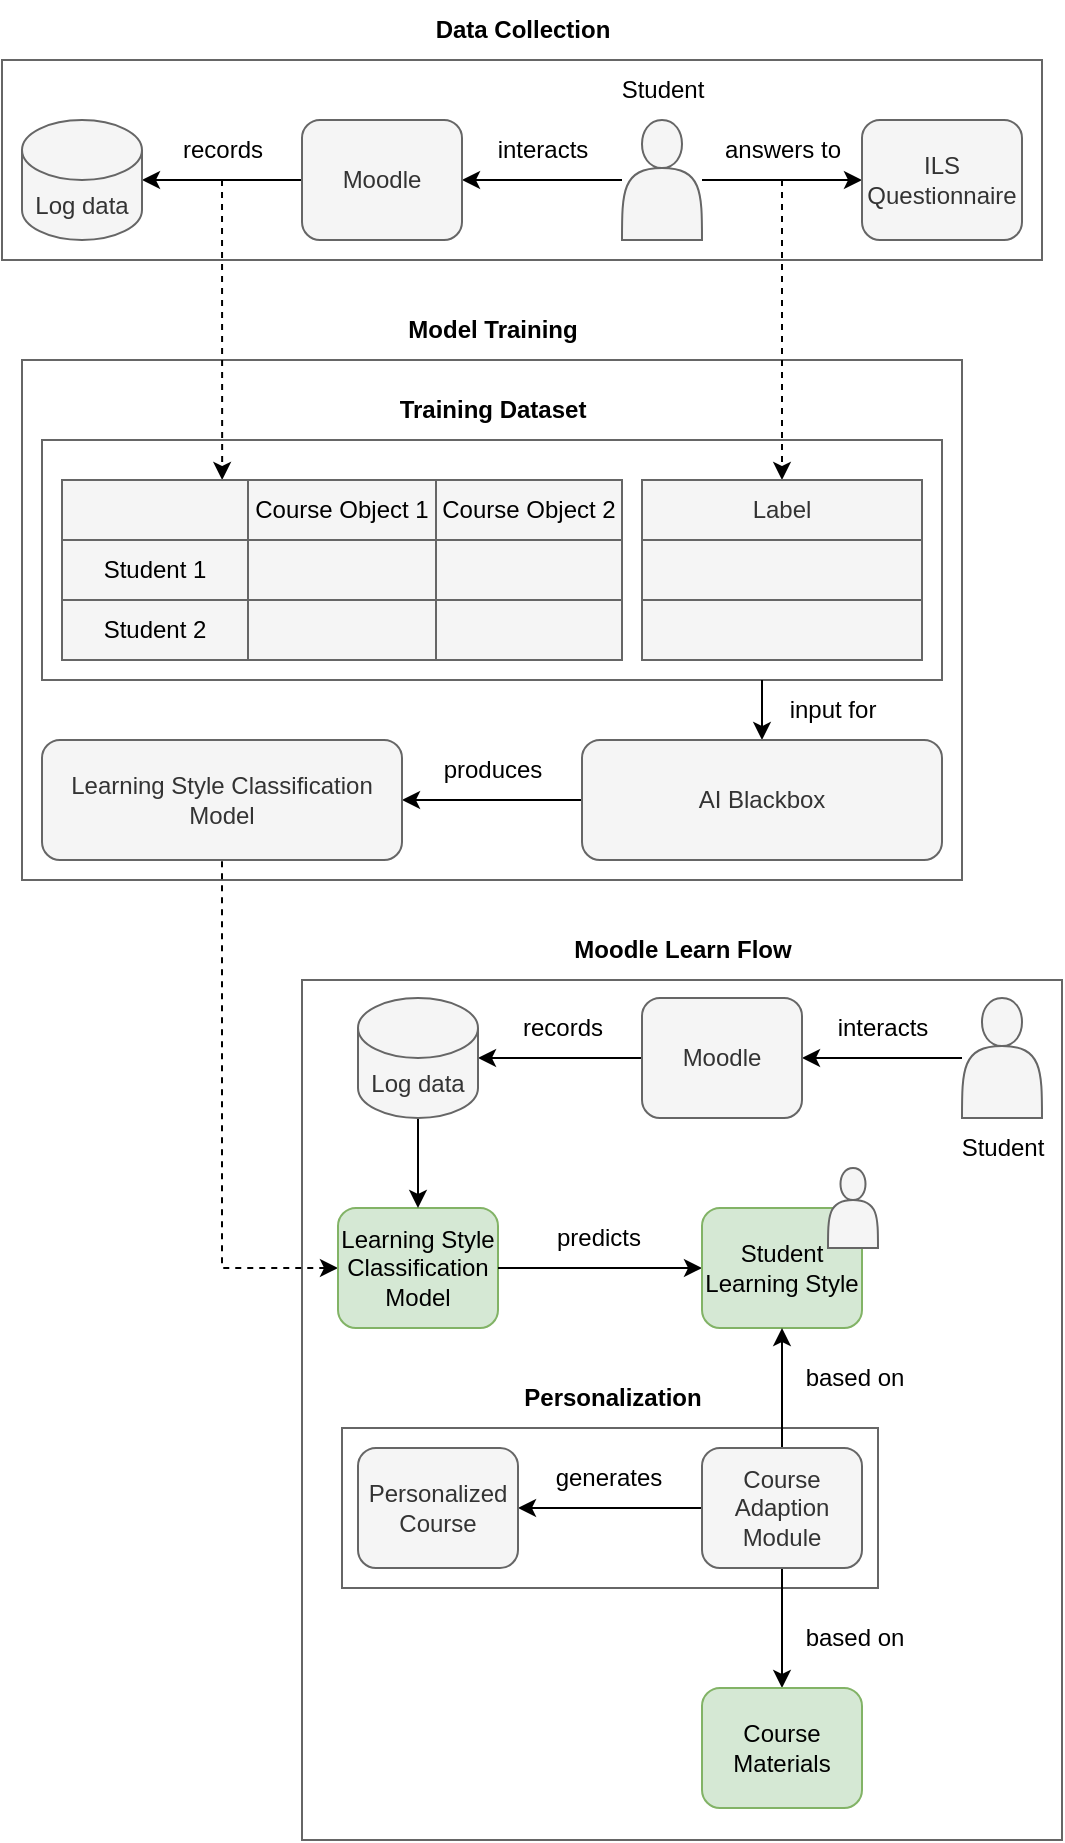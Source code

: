 <mxfile>
    <diagram id="jStrk4zjc1xuaYuLj12R" name="Page-1">
        <mxGraphModel dx="1259" dy="969" grid="0" gridSize="10" guides="1" tooltips="1" connect="1" arrows="1" fold="1" page="1" pageScale="1" pageWidth="827" pageHeight="1169" math="0" shadow="0">
            <root>
                <mxCell id="0"/>
                <mxCell id="1" parent="0"/>
                <mxCell id="108" value="" style="rounded=0;whiteSpace=wrap;html=1;fillColor=none;fontColor=#333333;strokeColor=#666666;" parent="1" vertex="1">
                    <mxGeometry x="240" y="580" width="380" height="430" as="geometry"/>
                </mxCell>
                <mxCell id="82" value="" style="rounded=0;whiteSpace=wrap;html=1;fillColor=none;fontColor=#333333;strokeColor=#666666;" parent="1" vertex="1">
                    <mxGeometry x="260" y="804" width="268" height="80" as="geometry"/>
                </mxCell>
                <mxCell id="64" value="" style="rounded=0;whiteSpace=wrap;html=1;fillColor=none;fontColor=#333333;strokeColor=#666666;" parent="1" vertex="1">
                    <mxGeometry x="100" y="270" width="470" height="260" as="geometry"/>
                </mxCell>
                <mxCell id="51" value="" style="rounded=0;whiteSpace=wrap;html=1;fillColor=none;fontColor=#333333;strokeColor=#666666;" parent="1" vertex="1">
                    <mxGeometry x="90" y="120" width="520" height="100" as="geometry"/>
                </mxCell>
                <mxCell id="50" value="" style="rounded=0;whiteSpace=wrap;html=1;fillColor=none;fontColor=#333333;strokeColor=#666666;" parent="1" vertex="1">
                    <mxGeometry x="110" y="310" width="450" height="120" as="geometry"/>
                </mxCell>
                <mxCell id="9" style="edgeStyle=none;html=1;entryX=0;entryY=0.5;entryDx=0;entryDy=0;" parent="1" source="2" target="4" edge="1">
                    <mxGeometry relative="1" as="geometry"/>
                </mxCell>
                <mxCell id="11" style="edgeStyle=none;html=1;entryX=1;entryY=0.5;entryDx=0;entryDy=0;" parent="1" source="2" target="8" edge="1">
                    <mxGeometry relative="1" as="geometry"/>
                </mxCell>
                <mxCell id="2" value="" style="shape=actor;whiteSpace=wrap;html=1;fillColor=#f5f5f5;fontColor=#333333;strokeColor=#666666;" parent="1" vertex="1">
                    <mxGeometry x="400" y="150" width="40" height="60" as="geometry"/>
                </mxCell>
                <mxCell id="3" value="Student" style="text;html=1;align=center;verticalAlign=middle;resizable=0;points=[];autosize=1;strokeColor=none;fillColor=none;" parent="1" vertex="1">
                    <mxGeometry x="390" y="120" width="60" height="30" as="geometry"/>
                </mxCell>
                <mxCell id="4" value="ILS Questionnaire" style="rounded=1;whiteSpace=wrap;html=1;fillColor=#f5f5f5;fontColor=#333333;strokeColor=#666666;" parent="1" vertex="1">
                    <mxGeometry x="520" y="150" width="80" height="60" as="geometry"/>
                </mxCell>
                <mxCell id="48" style="edgeStyle=none;html=1;entryX=0.5;entryY=0;entryDx=0;entryDy=0;dashed=1;" parent="1" source="7" target="44" edge="1">
                    <mxGeometry relative="1" as="geometry"/>
                </mxCell>
                <mxCell id="7" value="answers to" style="text;html=1;align=center;verticalAlign=middle;resizable=0;points=[];autosize=1;strokeColor=none;fillColor=none;" parent="1" vertex="1">
                    <mxGeometry x="440" y="150" width="80" height="30" as="geometry"/>
                </mxCell>
                <mxCell id="14" style="edgeStyle=none;html=1;entryX=1;entryY=0.5;entryDx=0;entryDy=0;entryPerimeter=0;" parent="1" source="8" target="13" edge="1">
                    <mxGeometry relative="1" as="geometry"/>
                </mxCell>
                <mxCell id="8" value="Moodle" style="rounded=1;whiteSpace=wrap;html=1;fillColor=#f5f5f5;fontColor=#333333;strokeColor=#666666;" parent="1" vertex="1">
                    <mxGeometry x="240" y="150" width="80" height="60" as="geometry"/>
                </mxCell>
                <mxCell id="12" value="interacts" style="text;html=1;align=center;verticalAlign=middle;resizable=0;points=[];autosize=1;strokeColor=none;fillColor=none;" parent="1" vertex="1">
                    <mxGeometry x="325" y="150" width="70" height="30" as="geometry"/>
                </mxCell>
                <mxCell id="13" value="Log data" style="shape=cylinder3;whiteSpace=wrap;html=1;boundedLbl=1;backgroundOutline=1;size=15;fillColor=#f5f5f5;fontColor=#333333;strokeColor=#666666;" parent="1" vertex="1">
                    <mxGeometry x="100" y="150" width="60" height="60" as="geometry"/>
                </mxCell>
                <mxCell id="29" style="edgeStyle=none;html=1;dashed=1;entryX=0.286;entryY=0;entryDx=0;entryDy=0;entryPerimeter=0;" parent="1" source="15" target="17" edge="1">
                    <mxGeometry relative="1" as="geometry"/>
                </mxCell>
                <mxCell id="15" value="records" style="text;html=1;align=center;verticalAlign=middle;resizable=0;points=[];autosize=1;strokeColor=none;fillColor=none;" parent="1" vertex="1">
                    <mxGeometry x="170" y="150" width="60" height="30" as="geometry"/>
                </mxCell>
                <mxCell id="16" value="" style="shape=table;html=1;whiteSpace=wrap;startSize=0;container=1;collapsible=0;childLayout=tableLayout;fillColor=#f5f5f5;fontColor=#333333;strokeColor=#666666;" parent="1" vertex="1">
                    <mxGeometry x="120" y="330" width="280" height="90" as="geometry"/>
                </mxCell>
                <mxCell id="17" value="" style="shape=tableRow;horizontal=0;startSize=0;swimlaneHead=0;swimlaneBody=0;top=0;left=0;bottom=0;right=0;collapsible=0;dropTarget=0;fillColor=none;points=[[0,0.5],[1,0.5]];portConstraint=eastwest;" parent="16" vertex="1">
                    <mxGeometry width="280" height="30" as="geometry"/>
                </mxCell>
                <mxCell id="18" value="" style="shape=partialRectangle;html=1;whiteSpace=wrap;connectable=0;fillColor=none;top=0;left=0;bottom=0;right=0;overflow=hidden;" parent="17" vertex="1">
                    <mxGeometry width="93" height="30" as="geometry">
                        <mxRectangle width="93" height="30" as="alternateBounds"/>
                    </mxGeometry>
                </mxCell>
                <mxCell id="19" value="&lt;font color=&quot;#000000&quot;&gt;Course Object 1&lt;/font&gt;" style="shape=partialRectangle;html=1;whiteSpace=wrap;connectable=0;fillColor=none;top=0;left=0;bottom=0;right=0;overflow=hidden;" parent="17" vertex="1">
                    <mxGeometry x="93" width="94" height="30" as="geometry">
                        <mxRectangle width="94" height="30" as="alternateBounds"/>
                    </mxGeometry>
                </mxCell>
                <mxCell id="20" value="&lt;font color=&quot;#000000&quot;&gt;Course Object 2&lt;/font&gt;" style="shape=partialRectangle;html=1;whiteSpace=wrap;connectable=0;fillColor=none;top=0;left=0;bottom=0;right=0;overflow=hidden;" parent="17" vertex="1">
                    <mxGeometry x="187" width="93" height="30" as="geometry">
                        <mxRectangle width="93" height="30" as="alternateBounds"/>
                    </mxGeometry>
                </mxCell>
                <mxCell id="21" value="" style="shape=tableRow;horizontal=0;startSize=0;swimlaneHead=0;swimlaneBody=0;top=0;left=0;bottom=0;right=0;collapsible=0;dropTarget=0;fillColor=none;points=[[0,0.5],[1,0.5]];portConstraint=eastwest;" parent="16" vertex="1">
                    <mxGeometry y="30" width="280" height="30" as="geometry"/>
                </mxCell>
                <mxCell id="22" value="&lt;font color=&quot;#000000&quot;&gt;Student 1&lt;/font&gt;" style="shape=partialRectangle;html=1;whiteSpace=wrap;connectable=0;fillColor=none;top=0;left=0;bottom=0;right=0;overflow=hidden;" parent="21" vertex="1">
                    <mxGeometry width="93" height="30" as="geometry">
                        <mxRectangle width="93" height="30" as="alternateBounds"/>
                    </mxGeometry>
                </mxCell>
                <mxCell id="23" value="" style="shape=partialRectangle;html=1;whiteSpace=wrap;connectable=0;fillColor=none;top=0;left=0;bottom=0;right=0;overflow=hidden;" parent="21" vertex="1">
                    <mxGeometry x="93" width="94" height="30" as="geometry">
                        <mxRectangle width="94" height="30" as="alternateBounds"/>
                    </mxGeometry>
                </mxCell>
                <mxCell id="24" value="" style="shape=partialRectangle;html=1;whiteSpace=wrap;connectable=0;fillColor=none;top=0;left=0;bottom=0;right=0;overflow=hidden;" parent="21" vertex="1">
                    <mxGeometry x="187" width="93" height="30" as="geometry">
                        <mxRectangle width="93" height="30" as="alternateBounds"/>
                    </mxGeometry>
                </mxCell>
                <mxCell id="25" value="" style="shape=tableRow;horizontal=0;startSize=0;swimlaneHead=0;swimlaneBody=0;top=0;left=0;bottom=0;right=0;collapsible=0;dropTarget=0;fillColor=none;points=[[0,0.5],[1,0.5]];portConstraint=eastwest;" parent="16" vertex="1">
                    <mxGeometry y="60" width="280" height="30" as="geometry"/>
                </mxCell>
                <mxCell id="26" value="&lt;font color=&quot;#000000&quot;&gt;Student 2&lt;/font&gt;" style="shape=partialRectangle;html=1;whiteSpace=wrap;connectable=0;fillColor=none;top=0;left=0;bottom=0;right=0;overflow=hidden;" parent="25" vertex="1">
                    <mxGeometry width="93" height="30" as="geometry">
                        <mxRectangle width="93" height="30" as="alternateBounds"/>
                    </mxGeometry>
                </mxCell>
                <mxCell id="27" value="" style="shape=partialRectangle;html=1;whiteSpace=wrap;connectable=0;fillColor=none;top=0;left=0;bottom=0;right=0;overflow=hidden;" parent="25" vertex="1">
                    <mxGeometry x="93" width="94" height="30" as="geometry">
                        <mxRectangle width="94" height="30" as="alternateBounds"/>
                    </mxGeometry>
                </mxCell>
                <mxCell id="28" value="" style="shape=partialRectangle;html=1;whiteSpace=wrap;connectable=0;fillColor=none;top=0;left=0;bottom=0;right=0;overflow=hidden;pointerEvents=1;" parent="25" vertex="1">
                    <mxGeometry x="187" width="93" height="30" as="geometry">
                        <mxRectangle width="93" height="30" as="alternateBounds"/>
                    </mxGeometry>
                </mxCell>
                <mxCell id="44" value="Label" style="swimlane;fontStyle=0;childLayout=stackLayout;horizontal=1;startSize=30;horizontalStack=0;resizeParent=1;resizeParentMax=0;resizeLast=0;collapsible=1;marginBottom=0;whiteSpace=wrap;html=1;fillColor=#f5f5f5;fontColor=#333333;strokeColor=#666666;" parent="1" vertex="1">
                    <mxGeometry x="410" y="330" width="140" height="90" as="geometry">
                        <mxRectangle x="410" y="310" width="64" height="30" as="alternateBounds"/>
                    </mxGeometry>
                </mxCell>
                <mxCell id="45" value="" style="text;strokeColor=#666666;fillColor=#f5f5f5;align=left;verticalAlign=middle;spacingLeft=4;spacingRight=4;overflow=hidden;points=[[0,0.5],[1,0.5]];portConstraint=eastwest;rotatable=0;whiteSpace=wrap;html=1;fontColor=#333333;" parent="44" vertex="1">
                    <mxGeometry y="30" width="140" height="30" as="geometry"/>
                </mxCell>
                <mxCell id="46" value="" style="text;strokeColor=#666666;fillColor=#f5f5f5;align=left;verticalAlign=middle;spacingLeft=4;spacingRight=4;overflow=hidden;points=[[0,0.5],[1,0.5]];portConstraint=eastwest;rotatable=0;whiteSpace=wrap;html=1;fontColor=#333333;" parent="44" vertex="1">
                    <mxGeometry y="60" width="140" height="30" as="geometry"/>
                </mxCell>
                <mxCell id="49" value="&lt;b&gt;Training Dataset&lt;/b&gt;" style="text;html=1;align=center;verticalAlign=middle;resizable=0;points=[];autosize=1;strokeColor=none;fillColor=none;" parent="1" vertex="1">
                    <mxGeometry x="275" y="280" width="120" height="30" as="geometry"/>
                </mxCell>
                <mxCell id="52" value="&lt;b&gt;Data Collection&lt;/b&gt;" style="text;html=1;align=center;verticalAlign=middle;resizable=0;points=[];autosize=1;strokeColor=none;fillColor=none;" parent="1" vertex="1">
                    <mxGeometry x="295" y="90" width="110" height="30" as="geometry"/>
                </mxCell>
                <mxCell id="53" value="&lt;b&gt;Personalization&lt;/b&gt;" style="text;html=1;align=center;verticalAlign=middle;resizable=0;points=[];autosize=1;strokeColor=none;fillColor=none;" parent="1" vertex="1">
                    <mxGeometry x="340" y="774" width="110" height="30" as="geometry"/>
                </mxCell>
                <mxCell id="120" style="edgeStyle=none;rounded=0;html=1;entryX=1;entryY=0.5;entryDx=0;entryDy=0;startArrow=none;startFill=0;endArrow=classic;endFill=1;" parent="1" source="56" target="113" edge="1">
                    <mxGeometry relative="1" as="geometry"/>
                </mxCell>
                <mxCell id="128" style="edgeStyle=none;rounded=0;html=1;exitX=0.5;exitY=0;exitDx=0;exitDy=0;startArrow=classic;startFill=1;endArrow=none;endFill=0;" parent="1" source="56" edge="1">
                    <mxGeometry relative="1" as="geometry">
                        <mxPoint x="470" y="430" as="targetPoint"/>
                    </mxGeometry>
                </mxCell>
                <mxCell id="56" value="AI Blackbox" style="rounded=1;whiteSpace=wrap;html=1;fillColor=#f5f5f5;fontColor=#333333;strokeColor=#666666;" parent="1" vertex="1">
                    <mxGeometry x="380" y="460" width="180" height="60" as="geometry"/>
                </mxCell>
                <mxCell id="122" style="edgeStyle=none;rounded=0;html=1;entryX=0.5;entryY=1;entryDx=0;entryDy=0;startArrow=classic;startFill=1;endArrow=none;endFill=0;dashed=1;" parent="1" source="57" target="113" edge="1">
                    <mxGeometry relative="1" as="geometry">
                        <Array as="points">
                            <mxPoint x="200" y="724"/>
                        </Array>
                    </mxGeometry>
                </mxCell>
                <mxCell id="57" value="Learning Style Classification Model" style="rounded=1;whiteSpace=wrap;html=1;fillColor=#d5e8d4;strokeColor=#82b366;" parent="1" vertex="1">
                    <mxGeometry x="258" y="694" width="80" height="60" as="geometry"/>
                </mxCell>
                <mxCell id="62" value="predicts" style="text;html=1;align=center;verticalAlign=middle;resizable=0;points=[];autosize=1;strokeColor=none;fillColor=none;fontColor=#000000;" parent="1" vertex="1">
                    <mxGeometry x="353" y="694" width="70" height="30" as="geometry"/>
                </mxCell>
                <mxCell id="63" value="" style="edgeStyle=none;html=1;fontColor=#000000;exitX=1;exitY=0.5;exitDx=0;exitDy=0;" parent="1" target="67" edge="1" source="57">
                    <mxGeometry relative="1" as="geometry">
                        <mxPoint x="343" y="724" as="sourcePoint"/>
                        <mxPoint x="398" y="724" as="targetPoint"/>
                    </mxGeometry>
                </mxCell>
                <mxCell id="67" value="&lt;font color=&quot;#000000&quot;&gt;Student Learning Style&lt;/font&gt;" style="rounded=1;whiteSpace=wrap;html=1;fillColor=#d5e8d4;strokeColor=#82b366;" parent="1" vertex="1">
                    <mxGeometry x="440" y="694" width="80" height="60" as="geometry"/>
                </mxCell>
                <mxCell id="70" style="edgeStyle=none;html=1;entryX=0.5;entryY=1;entryDx=0;entryDy=0;fontColor=#FFFFFF;" parent="1" source="69" target="67" edge="1">
                    <mxGeometry relative="1" as="geometry"/>
                </mxCell>
                <mxCell id="73" style="edgeStyle=none;html=1;entryX=0.5;entryY=0;entryDx=0;entryDy=0;fontColor=#FFFFFF;" parent="1" source="69" target="72" edge="1">
                    <mxGeometry relative="1" as="geometry"/>
                </mxCell>
                <mxCell id="78" style="edgeStyle=none;html=1;entryX=1;entryY=0.5;entryDx=0;entryDy=0;fontColor=#000000;" parent="1" source="69" target="77" edge="1">
                    <mxGeometry relative="1" as="geometry"/>
                </mxCell>
                <mxCell id="69" value="Course Adaption Module" style="rounded=1;whiteSpace=wrap;html=1;fillColor=#f5f5f5;fontColor=#333333;strokeColor=#666666;" parent="1" vertex="1">
                    <mxGeometry x="440" y="814" width="80" height="60" as="geometry"/>
                </mxCell>
                <mxCell id="71" value="&lt;font color=&quot;#000000&quot;&gt;based on&lt;/font&gt;" style="text;html=1;align=center;verticalAlign=middle;resizable=0;points=[];autosize=1;strokeColor=none;fillColor=none;fontColor=#FFFFFF;labelBackgroundColor=none;" parent="1" vertex="1">
                    <mxGeometry x="480.5" y="764" width="70" height="30" as="geometry"/>
                </mxCell>
                <mxCell id="72" value="&lt;font color=&quot;#000000&quot;&gt;Course Materials&lt;/font&gt;" style="rounded=1;whiteSpace=wrap;html=1;fillColor=#d5e8d4;strokeColor=#82b366;" parent="1" vertex="1">
                    <mxGeometry x="440" y="934" width="80" height="60" as="geometry"/>
                </mxCell>
                <mxCell id="74" value="&lt;font color=&quot;#000000&quot;&gt;based on&lt;/font&gt;" style="text;html=1;align=center;verticalAlign=middle;resizable=0;points=[];autosize=1;strokeColor=none;fillColor=none;fontColor=#FFFFFF;labelBackgroundColor=none;" parent="1" vertex="1">
                    <mxGeometry x="480.5" y="894" width="70" height="30" as="geometry"/>
                </mxCell>
                <mxCell id="75" value="" style="shape=actor;whiteSpace=wrap;html=1;labelBackgroundColor=none;fontColor=#333333;fillColor=#f5f5f5;strokeColor=#666666;" parent="1" vertex="1">
                    <mxGeometry x="503" y="674" width="25" height="40" as="geometry"/>
                </mxCell>
                <mxCell id="77" value="Personalized Course" style="rounded=1;whiteSpace=wrap;html=1;fillColor=#f5f5f5;fontColor=#333333;strokeColor=#666666;" parent="1" vertex="1">
                    <mxGeometry x="268" y="814" width="80" height="60" as="geometry"/>
                </mxCell>
                <mxCell id="80" value="&lt;font color=&quot;#000000&quot;&gt;generates&lt;/font&gt;" style="text;html=1;align=center;verticalAlign=middle;resizable=0;points=[];autosize=1;strokeColor=none;fillColor=none;fontColor=#FFFFFF;labelBackgroundColor=none;" parent="1" vertex="1">
                    <mxGeometry x="353" y="814" width="80" height="30" as="geometry"/>
                </mxCell>
                <mxCell id="84" value="&lt;b&gt;Model Training&lt;/b&gt;" style="text;html=1;align=center;verticalAlign=middle;resizable=0;points=[];autosize=1;strokeColor=none;fillColor=none;" parent="1" vertex="1">
                    <mxGeometry x="280" y="240" width="110" height="30" as="geometry"/>
                </mxCell>
                <mxCell id="97" style="edgeStyle=none;html=1;entryX=1;entryY=0.5;entryDx=0;entryDy=0;" parent="1" source="98" target="100" edge="1">
                    <mxGeometry relative="1" as="geometry"/>
                </mxCell>
                <mxCell id="98" value="" style="shape=actor;whiteSpace=wrap;html=1;fillColor=#f5f5f5;fontColor=#333333;strokeColor=#666666;" parent="1" vertex="1">
                    <mxGeometry x="570" y="589" width="40" height="60" as="geometry"/>
                </mxCell>
                <mxCell id="99" style="edgeStyle=none;html=1;entryX=1;entryY=0.5;entryDx=0;entryDy=0;entryPerimeter=0;" parent="1" source="100" target="102" edge="1">
                    <mxGeometry relative="1" as="geometry"/>
                </mxCell>
                <mxCell id="100" value="Moodle" style="rounded=1;whiteSpace=wrap;html=1;fillColor=#f5f5f5;fontColor=#333333;strokeColor=#666666;" parent="1" vertex="1">
                    <mxGeometry x="410" y="589" width="80" height="60" as="geometry"/>
                </mxCell>
                <mxCell id="101" value="interacts" style="text;html=1;align=center;verticalAlign=middle;resizable=0;points=[];autosize=1;strokeColor=none;fillColor=none;" parent="1" vertex="1">
                    <mxGeometry x="495" y="589" width="70" height="30" as="geometry"/>
                </mxCell>
                <mxCell id="105" style="edgeStyle=none;rounded=0;html=1;exitX=0.5;exitY=1;exitDx=0;exitDy=0;exitPerimeter=0;entryX=0.5;entryY=0;entryDx=0;entryDy=0;" parent="1" source="102" target="57" edge="1">
                    <mxGeometry relative="1" as="geometry"/>
                </mxCell>
                <mxCell id="102" value="Log data" style="shape=cylinder3;whiteSpace=wrap;html=1;boundedLbl=1;backgroundOutline=1;size=15;fillColor=#f5f5f5;fontColor=#333333;strokeColor=#666666;" parent="1" vertex="1">
                    <mxGeometry x="268" y="589" width="60" height="60" as="geometry"/>
                </mxCell>
                <mxCell id="103" value="records" style="text;html=1;align=center;verticalAlign=middle;resizable=0;points=[];autosize=1;strokeColor=none;fillColor=none;" parent="1" vertex="1">
                    <mxGeometry x="340" y="589" width="60" height="30" as="geometry"/>
                </mxCell>
                <mxCell id="109" value="Student" style="text;html=1;align=center;verticalAlign=middle;resizable=0;points=[];autosize=1;strokeColor=none;fillColor=none;" parent="1" vertex="1">
                    <mxGeometry x="560" y="649" width="60" height="30" as="geometry"/>
                </mxCell>
                <mxCell id="110" value="&lt;b&gt;Moodle Learn Flow&lt;/b&gt;" style="text;html=1;align=center;verticalAlign=middle;resizable=0;points=[];autosize=1;strokeColor=none;fillColor=none;" parent="1" vertex="1">
                    <mxGeometry x="365" y="550" width="130" height="30" as="geometry"/>
                </mxCell>
                <mxCell id="113" value="Learning Style Classification Model" style="rounded=1;whiteSpace=wrap;html=1;fillColor=#f5f5f5;fontColor=#333333;strokeColor=#666666;" parent="1" vertex="1">
                    <mxGeometry x="110" y="460" width="180" height="60" as="geometry"/>
                </mxCell>
                <mxCell id="121" value="produces" style="text;html=1;align=center;verticalAlign=middle;resizable=0;points=[];autosize=1;strokeColor=none;fillColor=none;" parent="1" vertex="1">
                    <mxGeometry x="300" y="460" width="70" height="30" as="geometry"/>
                </mxCell>
                <mxCell id="129" value="input for" style="text;html=1;align=center;verticalAlign=middle;resizable=0;points=[];autosize=1;strokeColor=none;fillColor=none;" parent="1" vertex="1">
                    <mxGeometry x="470" y="430" width="70" height="30" as="geometry"/>
                </mxCell>
            </root>
        </mxGraphModel>
    </diagram>
</mxfile>